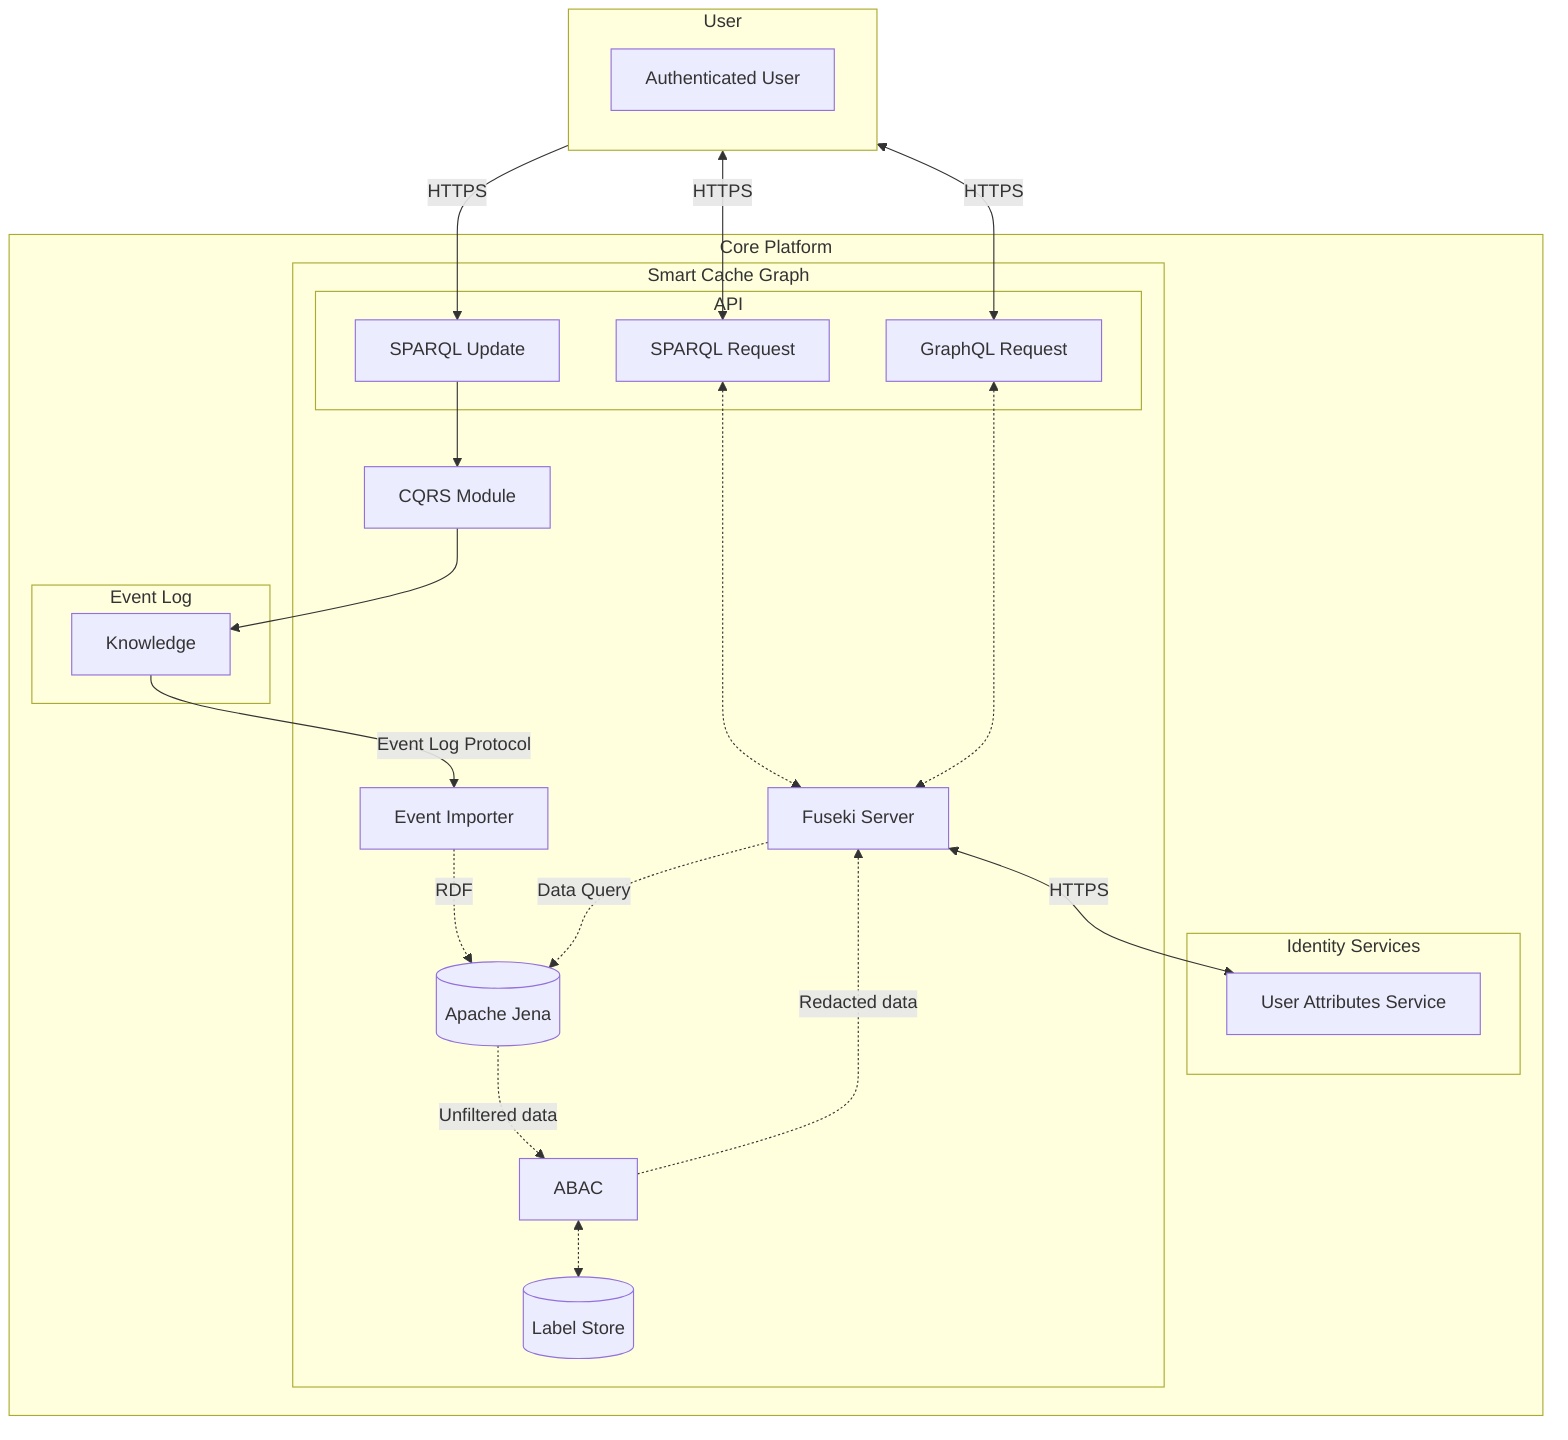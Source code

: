 graph TD
    subgraph User
        Authenticated["Authenticated User"]
    end

    User <--> |HTTPS| Sparql
    User <--> |HTTPS| Graphql
    User --> |HTTPS| Update

    subgraph Core Platform

        subgraph Identity Services
            Identity[User Attributes Service]
        end

        subgraph Event Log
            Knowledge[Knowledge]
        end

        Knowledge -- Event Log Protocol --> Import
        Update --> CQRS
        CQRS --> Knowledge

        subgraph Smart Cache Graph
            subgraph API
                Update[SPARQL Update]
                Sparql[SPARQL Request]
                Graphql[GraphQL Request]
            end
            CQRS[CQRS Module]
            Import[Event Importer]
            Web[Fuseki Server]
            Jena[(Apache Jena)]
            Label[(Label Store)]
            ABAC[ABAC]
            Import -.-> |RDF| Jena
            Jena -.-> |Unfiltered data| ABAC
            ABAC -.-> |Redacted data| Web
            ABAC <-.-> Label
            Sparql <-.-> Web
            Graphql <-.-> Web
            Web <-- HTTPS --> Identity
            Web -.-> |Data Query| Jena
        end

    end